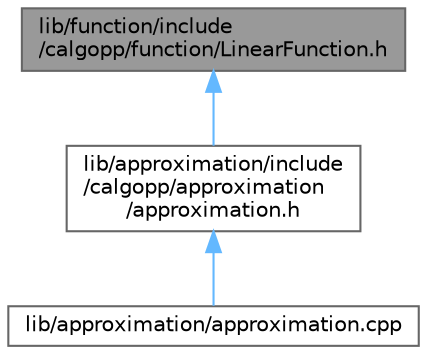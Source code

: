 digraph "lib/function/include/calgopp/function/LinearFunction.h"
{
 // LATEX_PDF_SIZE
  bgcolor="transparent";
  edge [fontname=Helvetica,fontsize=10,labelfontname=Helvetica,labelfontsize=10];
  node [fontname=Helvetica,fontsize=10,shape=box,height=0.2,width=0.4];
  Node1 [label="lib/function/include\l/calgopp/function/LinearFunction.h",height=0.2,width=0.4,color="gray40", fillcolor="grey60", style="filled", fontcolor="black",tooltip=" "];
  Node1 -> Node2 [dir="back",color="steelblue1",style="solid"];
  Node2 [label="lib/approximation/include\l/calgopp/approximation\l/approximation.h",height=0.2,width=0.4,color="grey40", fillcolor="white", style="filled",URL="$approximation_8h.html",tooltip=" "];
  Node2 -> Node3 [dir="back",color="steelblue1",style="solid"];
  Node3 [label="lib/approximation/approximation.cpp",height=0.2,width=0.4,color="grey40", fillcolor="white", style="filled",URL="$approximation_8cpp.html",tooltip=" "];
}
